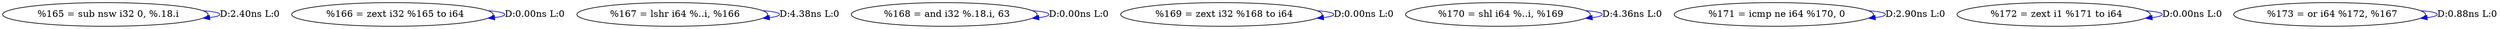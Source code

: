 digraph {
Node0x3751400[label="  %165 = sub nsw i32 0, %.18.i"];
Node0x3751400 -> Node0x3751400[label="D:2.40ns L:0",color=blue];
Node0x37514e0[label="  %166 = zext i32 %165 to i64"];
Node0x37514e0 -> Node0x37514e0[label="D:0.00ns L:0",color=blue];
Node0x37515c0[label="  %167 = lshr i64 %..i, %166"];
Node0x37515c0 -> Node0x37515c0[label="D:4.38ns L:0",color=blue];
Node0x37516a0[label="  %168 = and i32 %.18.i, 63"];
Node0x37516a0 -> Node0x37516a0[label="D:0.00ns L:0",color=blue];
Node0x3751780[label="  %169 = zext i32 %168 to i64"];
Node0x3751780 -> Node0x3751780[label="D:0.00ns L:0",color=blue];
Node0x3751860[label="  %170 = shl i64 %..i, %169"];
Node0x3751860 -> Node0x3751860[label="D:4.36ns L:0",color=blue];
Node0x3751940[label="  %171 = icmp ne i64 %170, 0"];
Node0x3751940 -> Node0x3751940[label="D:2.90ns L:0",color=blue];
Node0x3751a20[label="  %172 = zext i1 %171 to i64"];
Node0x3751a20 -> Node0x3751a20[label="D:0.00ns L:0",color=blue];
Node0x3751b00[label="  %173 = or i64 %172, %167"];
Node0x3751b00 -> Node0x3751b00[label="D:0.88ns L:0",color=blue];
}
